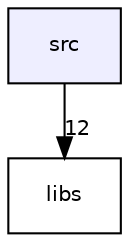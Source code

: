 digraph "/home/lpgoulart/UFRN/2017.1/LP_1/Projects/Library/src" {
  compound=true
  node [ fontsize="10", fontname="Helvetica"];
  edge [ labelfontsize="10", labelfontname="Helvetica"];
  dir_68267d1309a1af8e8297ef4c3efbcdba [shape=box, label="src", style="filled", fillcolor="#eeeeff", pencolor="black", URL="dir_68267d1309a1af8e8297ef4c3efbcdba.html"];
  dir_6719ab1f1f7655efc2fa43f7eb574fd1 [shape=box label="libs" URL="dir_6719ab1f1f7655efc2fa43f7eb574fd1.html"];
  dir_68267d1309a1af8e8297ef4c3efbcdba->dir_6719ab1f1f7655efc2fa43f7eb574fd1 [headlabel="12", labeldistance=1.5 headhref="dir_000001_000000.html"];
}
